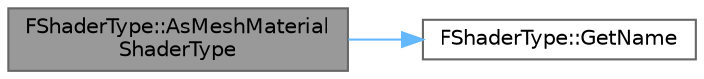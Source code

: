 digraph "FShaderType::AsMeshMaterialShaderType"
{
 // INTERACTIVE_SVG=YES
 // LATEX_PDF_SIZE
  bgcolor="transparent";
  edge [fontname=Helvetica,fontsize=10,labelfontname=Helvetica,labelfontsize=10];
  node [fontname=Helvetica,fontsize=10,shape=box,height=0.2,width=0.4];
  rankdir="LR";
  Node1 [id="Node000001",label="FShaderType::AsMeshMaterial\lShaderType",height=0.2,width=0.4,color="gray40", fillcolor="grey60", style="filled", fontcolor="black",tooltip=" "];
  Node1 -> Node2 [id="edge1_Node000001_Node000002",color="steelblue1",style="solid",tooltip=" "];
  Node2 [id="Node000002",label="FShaderType::GetName",height=0.2,width=0.4,color="grey40", fillcolor="white", style="filled",URL="$dc/d73/classFShaderType.html#a1b94b147363afce1a98b888a163309c7",tooltip=" "];
}
